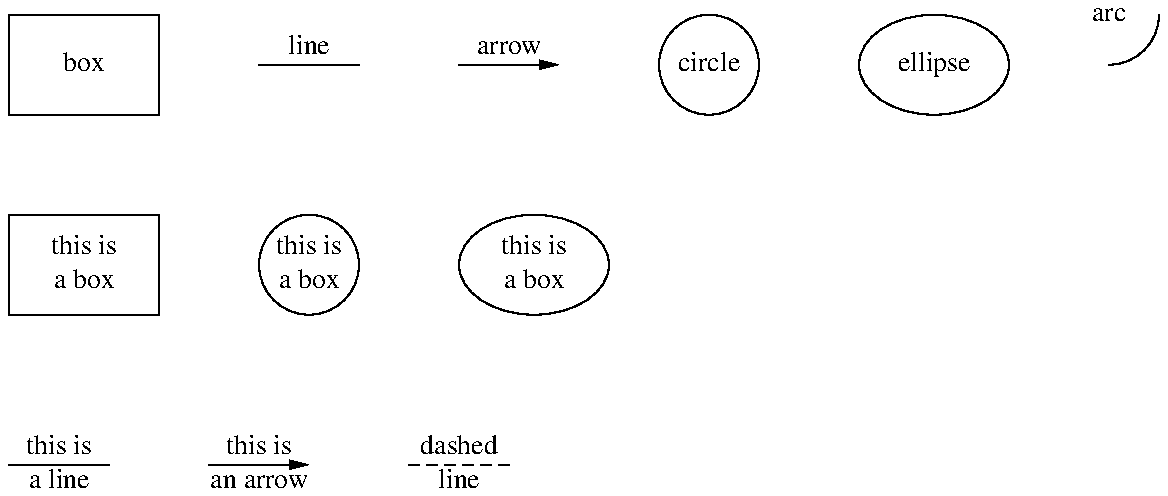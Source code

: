 .PS
  box "box"
  move
  line "line" above
  move
  arrow "arrow" above
  move
  circle "circle" 
  move
  ellipse "ellipse" 
  move
  arc "arc" 

  move to 0,-1; right
  box "this is" "a box"
  move
  circle "this is" "a box"
  move
  ellipse "this is" "a box"
  move to 0,-2; right
  line "this is" "a line"
  move
  arrow "this is" "an arrow"
  move
  line dashed "dashed" "line"
  { move down 0.15 }
.PE

